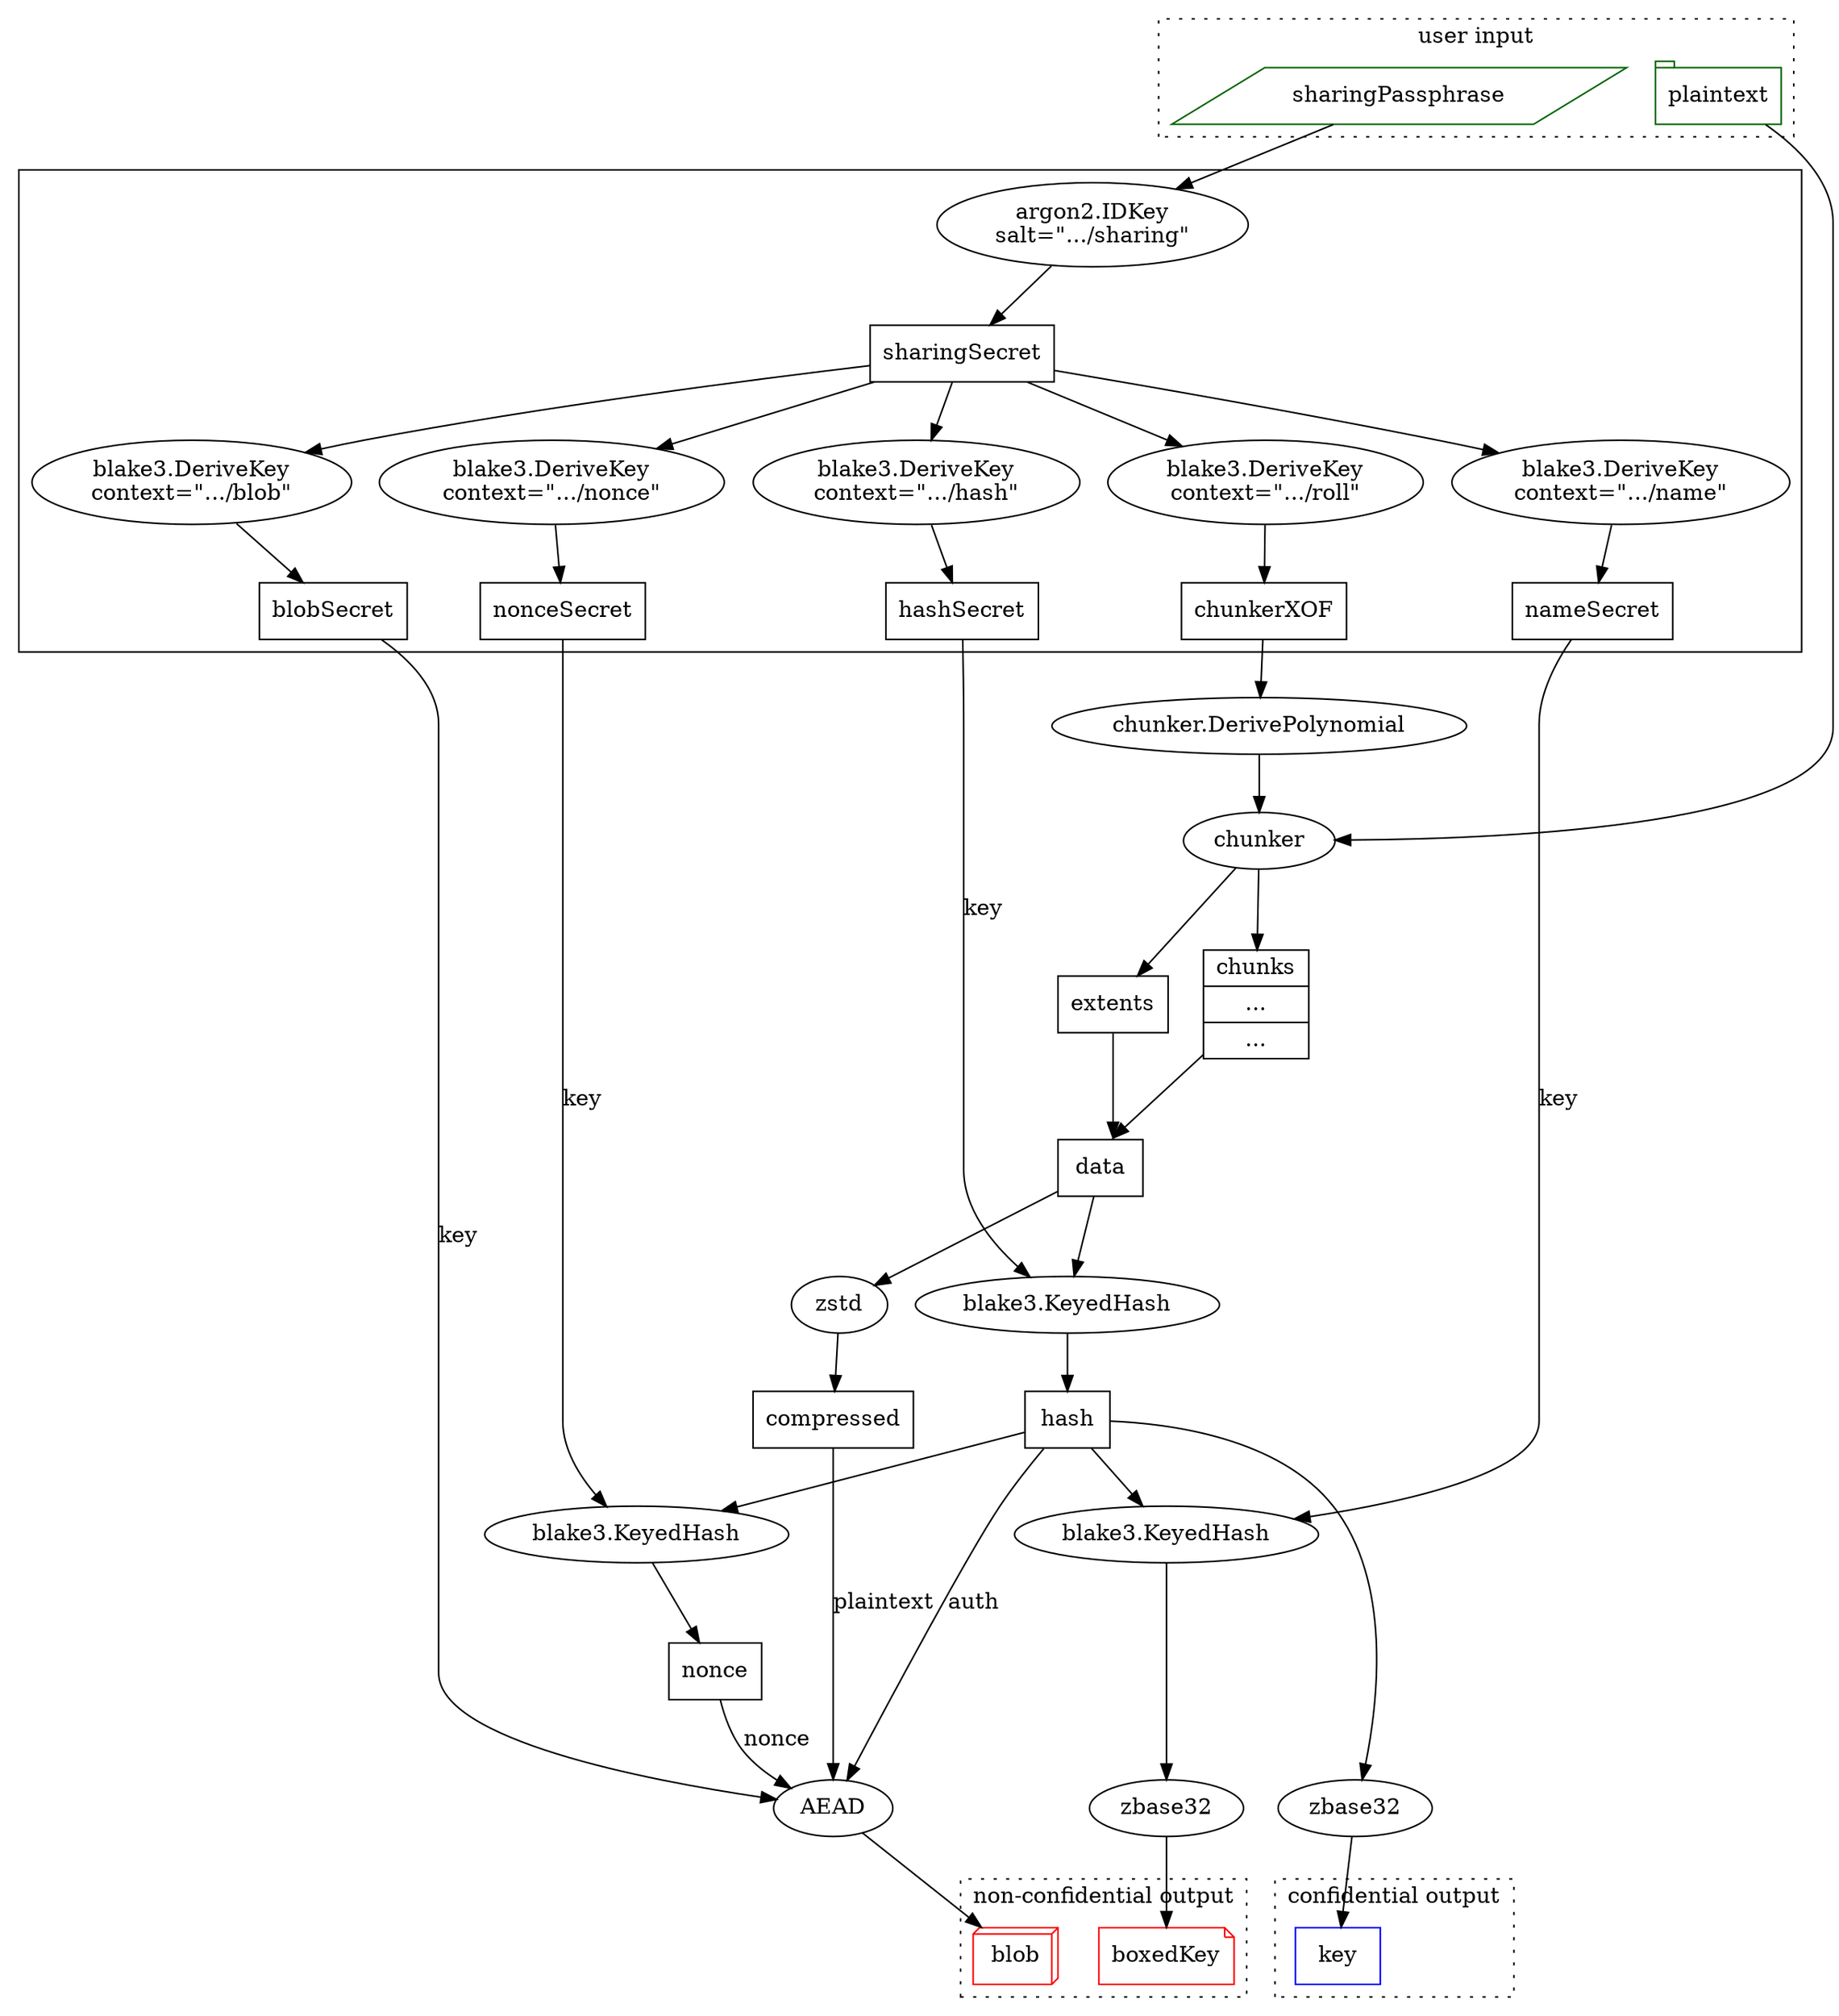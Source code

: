 digraph "bazil.org/plop crypto" {
  /* shape usage:
  parallelogram: human-friendly string
  tab: file contents
  box3d: encrypted data
  */
  subgraph cluster_userInput {
    label="user input";
    style=dotted;
    node [color=darkgreen, shape=box];
    sharingPassphrase [shape=parallelogram];
    plaintext [shape=tab];
  }
  subgraph cluster_output {
    label="confidential output";
    style=dotted;
    node [color=blue];
    key [shape=box];
  }
  subgraph cluster_public {
    label="non-confidential output";
    style=dotted;
    node [color=red];
    blob [shape=box3d];
    boxedKey [shape=note];
  }
  subgraph cluster_kdf {
    node [shape=box];
    sharingSecret;
    nonceSecret;
    hashSecret;
    blobSecret;
    nameSecret;
    chunkerXOF;

    node [shape=ellipse];
    kdfSharing [label="argon2.IDKey\nsalt=\".../sharing\""];
    sharingPassphrase -> kdfSharing -> sharingSecret;

    deriveBlobSecret [label="blake3.DeriveKey\ncontext=\".../blob\""];
    sharingSecret -> deriveBlobSecret -> blobSecret;

    deriveHashSecret [label="blake3.DeriveKey\ncontext=\".../hash\""];
    sharingSecret -> deriveHashSecret -> hashSecret;

    deriveNameSecret [label="blake3.DeriveKey\ncontext=\".../name\""];
    sharingSecret -> deriveNameSecret -> nameSecret;

    deriveNonce [label="blake3.DeriveKey\ncontext=\".../nonce\""];
    sharingSecret -> deriveNonce -> nonceSecret;

    deriveRollingXOF [label="blake3.DeriveKey\ncontext=\".../roll\""];
    sharingSecret -> deriveRollingXOF -> chunkerXOF;
}

  /* layout */
  key -> boxedKey [minlen=0, style=invis];

  chunkerXOF -> "chunker.DerivePolynomial";
  chunks [shape=record, label="{chunks|...|...}"];
  extents [shape=box];
  {plaintext; "chunker.DerivePolynomial";} -> chunker -> {chunks; extents};
  data [shape=box];
  {chunks;extents} -> data [samehead=data];

  hash [shape=box];
  nonce [shape=box];

  hashBlob [label="blake3.KeyedHash"];
  data -> hashBlob -> hash;
  hashSecret -> hashBlob [label="key"];
  zbase32Key [label="zbase32"];
  hash -> zbase32Key -> key;

  hashNonce [label="blake3.KeyedHash"];
  hash -> hashNonce -> nonce;
  nonceSecret -> hashNonce [label="key"];

  hashBoxedKey [label="blake3.KeyedHash"];
  zbase32BoxedKey [label="zbase32"];
  hash -> hashBoxedKey -> zbase32BoxedKey -> boxedKey;
  nameSecret -> hashBoxedKey [label="key"];

  zstd;
  compressed [shape=box];
  data -> zstd -> compressed;

  AEAD;
  blobSecret -> AEAD [label="key"];
  nonce -> AEAD [label="nonce"];
  hash -> AEAD [label="auth"];
  compressed -> AEAD [label="plaintext"];
  AEAD -> blob;
}

